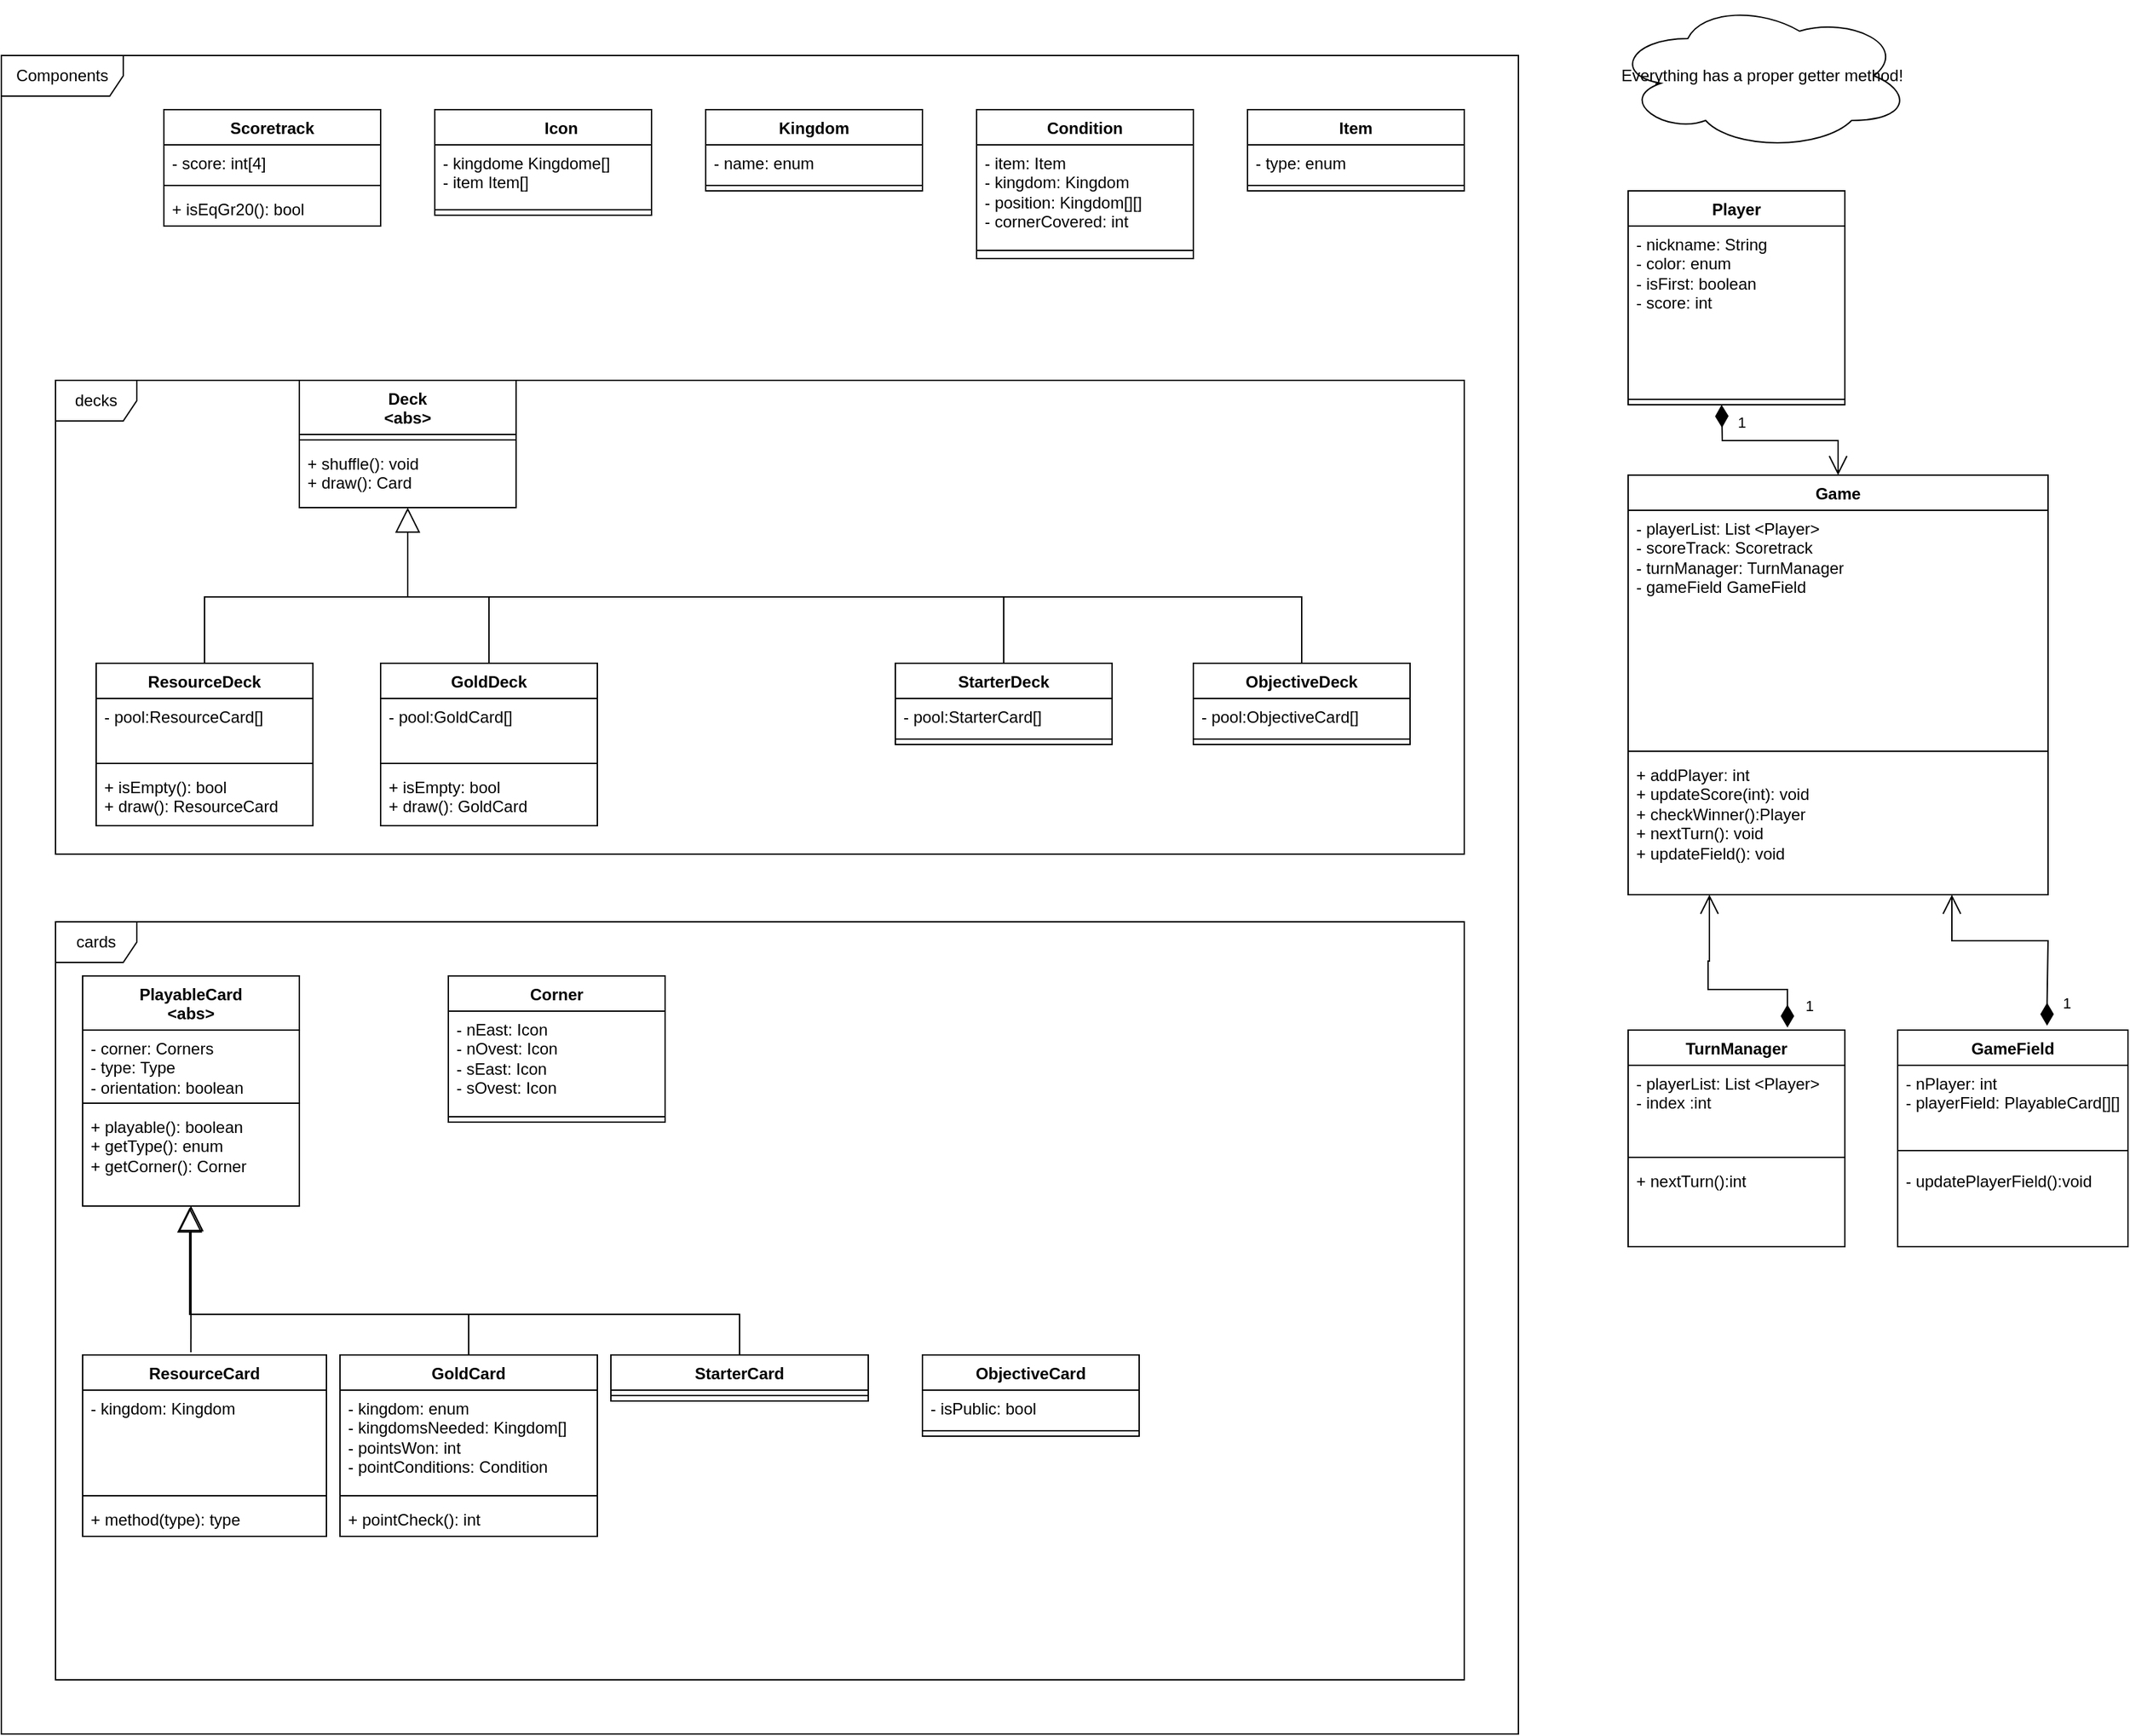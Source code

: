 <mxfile version="24.0.2" type="device">
  <diagram id="C5RBs43oDa-KdzZeNtuy" name="Page-1">
    <mxGraphModel dx="1928" dy="915" grid="1" gridSize="10" guides="1" tooltips="1" connect="1" arrows="1" fold="1" page="1" pageScale="1" pageWidth="827" pageHeight="1169" math="0" shadow="0">
      <root>
        <mxCell id="WIyWlLk6GJQsqaUBKTNV-0" />
        <mxCell id="WIyWlLk6GJQsqaUBKTNV-1" parent="WIyWlLk6GJQsqaUBKTNV-0" />
        <mxCell id="cyexqi5KJZJQGFpCqObf-0" value="Components" style="shape=umlFrame;whiteSpace=wrap;html=1;pointerEvents=0;width=90;height=30;" parent="WIyWlLk6GJQsqaUBKTNV-1" vertex="1">
          <mxGeometry x="40" y="40" width="1120" height="1240" as="geometry" />
        </mxCell>
        <mxCell id="cyexqi5KJZJQGFpCqObf-1" value="cards" style="shape=umlFrame;whiteSpace=wrap;html=1;pointerEvents=0;" parent="WIyWlLk6GJQsqaUBKTNV-1" vertex="1">
          <mxGeometry x="80" y="680" width="1040" height="560" as="geometry" />
        </mxCell>
        <mxCell id="cyexqi5KJZJQGFpCqObf-4" value="&lt;div&gt;PlayableCard&lt;/div&gt;&lt;div&gt;&amp;lt;abs&amp;gt;&lt;/div&gt;" style="swimlane;fontStyle=1;align=center;verticalAlign=top;childLayout=stackLayout;horizontal=1;startSize=40;horizontalStack=0;resizeParent=1;resizeParentMax=0;resizeLast=0;collapsible=1;marginBottom=0;whiteSpace=wrap;html=1;" parent="WIyWlLk6GJQsqaUBKTNV-1" vertex="1">
          <mxGeometry x="100" y="720" width="160" height="170" as="geometry" />
        </mxCell>
        <mxCell id="cyexqi5KJZJQGFpCqObf-5" value="&lt;div&gt;- corner: Corners&lt;/div&gt;&lt;div&gt;- type: Type&lt;/div&gt;&lt;div&gt;- orientation: boolean&lt;br&gt;&lt;/div&gt;" style="text;strokeColor=none;fillColor=none;align=left;verticalAlign=top;spacingLeft=4;spacingRight=4;overflow=hidden;rotatable=0;points=[[0,0.5],[1,0.5]];portConstraint=eastwest;whiteSpace=wrap;html=1;" parent="cyexqi5KJZJQGFpCqObf-4" vertex="1">
          <mxGeometry y="40" width="160" height="50" as="geometry" />
        </mxCell>
        <mxCell id="cyexqi5KJZJQGFpCqObf-6" value="" style="line;strokeWidth=1;fillColor=none;align=left;verticalAlign=middle;spacingTop=-1;spacingLeft=3;spacingRight=3;rotatable=0;labelPosition=right;points=[];portConstraint=eastwest;strokeColor=inherit;" parent="cyexqi5KJZJQGFpCqObf-4" vertex="1">
          <mxGeometry y="90" width="160" height="8" as="geometry" />
        </mxCell>
        <mxCell id="cyexqi5KJZJQGFpCqObf-7" value="&lt;div&gt;+ playable(): boolean&lt;/div&gt;&lt;div&gt;+ getType(): enum&lt;br&gt;&lt;/div&gt;+ getCorner(): Corner" style="text;strokeColor=none;fillColor=none;align=left;verticalAlign=top;spacingLeft=4;spacingRight=4;overflow=hidden;rotatable=0;points=[[0,0.5],[1,0.5]];portConstraint=eastwest;whiteSpace=wrap;html=1;" parent="cyexqi5KJZJQGFpCqObf-4" vertex="1">
          <mxGeometry y="98" width="160" height="72" as="geometry" />
        </mxCell>
        <mxCell id="cyexqi5KJZJQGFpCqObf-8" value="" style="endArrow=block;endSize=16;endFill=0;html=1;rounded=0;entryX=0.5;entryY=1;entryDx=0;entryDy=0;exitX=0.444;exitY=-0.015;exitDx=0;exitDy=0;exitPerimeter=0;" parent="WIyWlLk6GJQsqaUBKTNV-1" source="cyexqi5KJZJQGFpCqObf-10" target="cyexqi5KJZJQGFpCqObf-4" edge="1">
          <mxGeometry width="160" relative="1" as="geometry">
            <mxPoint x="210" y="1000" as="sourcePoint" />
            <mxPoint x="390" y="1050" as="targetPoint" />
          </mxGeometry>
        </mxCell>
        <mxCell id="cyexqi5KJZJQGFpCqObf-10" value="ResourceCard" style="swimlane;fontStyle=1;align=center;verticalAlign=top;childLayout=stackLayout;horizontal=1;startSize=26;horizontalStack=0;resizeParent=1;resizeParentMax=0;resizeLast=0;collapsible=1;marginBottom=0;whiteSpace=wrap;html=1;" parent="WIyWlLk6GJQsqaUBKTNV-1" vertex="1">
          <mxGeometry x="100" y="1000" width="180" height="134" as="geometry" />
        </mxCell>
        <mxCell id="cyexqi5KJZJQGFpCqObf-11" value="- kingdom: Kingdom" style="text;strokeColor=none;fillColor=none;align=left;verticalAlign=top;spacingLeft=4;spacingRight=4;overflow=hidden;rotatable=0;points=[[0,0.5],[1,0.5]];portConstraint=eastwest;whiteSpace=wrap;html=1;" parent="cyexqi5KJZJQGFpCqObf-10" vertex="1">
          <mxGeometry y="26" width="180" height="74" as="geometry" />
        </mxCell>
        <mxCell id="cyexqi5KJZJQGFpCqObf-12" value="" style="line;strokeWidth=1;fillColor=none;align=left;verticalAlign=middle;spacingTop=-1;spacingLeft=3;spacingRight=3;rotatable=0;labelPosition=right;points=[];portConstraint=eastwest;strokeColor=inherit;" parent="cyexqi5KJZJQGFpCqObf-10" vertex="1">
          <mxGeometry y="100" width="180" height="8" as="geometry" />
        </mxCell>
        <mxCell id="cyexqi5KJZJQGFpCqObf-13" value="+ method(type): type" style="text;strokeColor=none;fillColor=none;align=left;verticalAlign=top;spacingLeft=4;spacingRight=4;overflow=hidden;rotatable=0;points=[[0,0.5],[1,0.5]];portConstraint=eastwest;whiteSpace=wrap;html=1;" parent="cyexqi5KJZJQGFpCqObf-10" vertex="1">
          <mxGeometry y="108" width="180" height="26" as="geometry" />
        </mxCell>
        <mxCell id="cyexqi5KJZJQGFpCqObf-14" value="GoldCard" style="swimlane;fontStyle=1;align=center;verticalAlign=top;childLayout=stackLayout;horizontal=1;startSize=26;horizontalStack=0;resizeParent=1;resizeParentMax=0;resizeLast=0;collapsible=1;marginBottom=0;whiteSpace=wrap;html=1;" parent="WIyWlLk6GJQsqaUBKTNV-1" vertex="1">
          <mxGeometry x="290" y="1000" width="190" height="134" as="geometry" />
        </mxCell>
        <mxCell id="cyexqi5KJZJQGFpCqObf-15" value="&lt;div&gt;- kingdom: enum&lt;/div&gt;&lt;div&gt;- kingdomsNeeded: Kingdom[]&lt;br&gt;&lt;/div&gt;&lt;div&gt;- pointsWon: int&lt;/div&gt;&lt;div&gt;- pointConditions: Condition&lt;br&gt; &lt;/div&gt;" style="text;strokeColor=none;fillColor=none;align=left;verticalAlign=top;spacingLeft=4;spacingRight=4;overflow=hidden;rotatable=0;points=[[0,0.5],[1,0.5]];portConstraint=eastwest;whiteSpace=wrap;html=1;" parent="cyexqi5KJZJQGFpCqObf-14" vertex="1">
          <mxGeometry y="26" width="190" height="74" as="geometry" />
        </mxCell>
        <mxCell id="cyexqi5KJZJQGFpCqObf-16" value="" style="line;strokeWidth=1;fillColor=none;align=left;verticalAlign=middle;spacingTop=-1;spacingLeft=3;spacingRight=3;rotatable=0;labelPosition=right;points=[];portConstraint=eastwest;strokeColor=inherit;" parent="cyexqi5KJZJQGFpCqObf-14" vertex="1">
          <mxGeometry y="100" width="190" height="8" as="geometry" />
        </mxCell>
        <mxCell id="cyexqi5KJZJQGFpCqObf-17" value="+ pointCheck(): int" style="text;strokeColor=none;fillColor=none;align=left;verticalAlign=top;spacingLeft=4;spacingRight=4;overflow=hidden;rotatable=0;points=[[0,0.5],[1,0.5]];portConstraint=eastwest;whiteSpace=wrap;html=1;" parent="cyexqi5KJZJQGFpCqObf-14" vertex="1">
          <mxGeometry y="108" width="190" height="26" as="geometry" />
        </mxCell>
        <mxCell id="cyexqi5KJZJQGFpCqObf-18" value="" style="endArrow=block;endSize=16;endFill=0;html=1;rounded=0;exitX=0.5;exitY=0;exitDx=0;exitDy=0;" parent="WIyWlLk6GJQsqaUBKTNV-1" source="cyexqi5KJZJQGFpCqObf-14" edge="1">
          <mxGeometry width="160" relative="1" as="geometry">
            <mxPoint x="290" y="930" as="sourcePoint" />
            <mxPoint x="180" y="890" as="targetPoint" />
            <Array as="points">
              <mxPoint x="385" y="970" />
              <mxPoint x="180" y="970" />
            </Array>
          </mxGeometry>
        </mxCell>
        <mxCell id="cyexqi5KJZJQGFpCqObf-19" value="StarterCard" style="swimlane;fontStyle=1;align=center;verticalAlign=top;childLayout=stackLayout;horizontal=1;startSize=26;horizontalStack=0;resizeParent=1;resizeParentMax=0;resizeLast=0;collapsible=1;marginBottom=0;whiteSpace=wrap;html=1;" parent="WIyWlLk6GJQsqaUBKTNV-1" vertex="1">
          <mxGeometry x="490" y="1000" width="190" height="34" as="geometry" />
        </mxCell>
        <mxCell id="cyexqi5KJZJQGFpCqObf-21" value="" style="line;strokeWidth=1;fillColor=none;align=left;verticalAlign=middle;spacingTop=-1;spacingLeft=3;spacingRight=3;rotatable=0;labelPosition=right;points=[];portConstraint=eastwest;strokeColor=inherit;" parent="cyexqi5KJZJQGFpCqObf-19" vertex="1">
          <mxGeometry y="26" width="190" height="8" as="geometry" />
        </mxCell>
        <mxCell id="cyexqi5KJZJQGFpCqObf-23" value="" style="endArrow=block;endSize=16;endFill=0;html=1;rounded=0;entryX=0.494;entryY=1.014;entryDx=0;entryDy=0;entryPerimeter=0;exitX=0.5;exitY=0;exitDx=0;exitDy=0;" parent="WIyWlLk6GJQsqaUBKTNV-1" source="cyexqi5KJZJQGFpCqObf-19" target="cyexqi5KJZJQGFpCqObf-7" edge="1">
          <mxGeometry width="160" relative="1" as="geometry">
            <mxPoint x="490" y="950" as="sourcePoint" />
            <mxPoint x="180" y="920" as="targetPoint" />
            <Array as="points">
              <mxPoint x="585" y="970" />
              <mxPoint x="179" y="970" />
            </Array>
          </mxGeometry>
        </mxCell>
        <mxCell id="cyexqi5KJZJQGFpCqObf-32" value="Condition" style="swimlane;fontStyle=1;align=center;verticalAlign=top;childLayout=stackLayout;horizontal=1;startSize=26;horizontalStack=0;resizeParent=1;resizeParentMax=0;resizeLast=0;collapsible=1;marginBottom=0;whiteSpace=wrap;html=1;" parent="WIyWlLk6GJQsqaUBKTNV-1" vertex="1">
          <mxGeometry x="760" y="80" width="160" height="110" as="geometry" />
        </mxCell>
        <mxCell id="cyexqi5KJZJQGFpCqObf-33" value="&lt;div&gt;- item: Item&lt;br&gt;&lt;/div&gt;&lt;div&gt;- kingdom: Kingdom&lt;br&gt;&lt;/div&gt;&lt;div&gt;- position: Kingdom[][]&lt;br&gt;&lt;/div&gt;&lt;div&gt;- cornerCovered: int&lt;br&gt;&lt;/div&gt;" style="text;strokeColor=none;fillColor=none;align=left;verticalAlign=top;spacingLeft=4;spacingRight=4;overflow=hidden;rotatable=0;points=[[0,0.5],[1,0.5]];portConstraint=eastwest;whiteSpace=wrap;html=1;" parent="cyexqi5KJZJQGFpCqObf-32" vertex="1">
          <mxGeometry y="26" width="160" height="74" as="geometry" />
        </mxCell>
        <mxCell id="cyexqi5KJZJQGFpCqObf-34" value="" style="line;strokeWidth=1;fillColor=none;align=left;verticalAlign=middle;spacingTop=-1;spacingLeft=3;spacingRight=3;rotatable=0;labelPosition=right;points=[];portConstraint=eastwest;strokeColor=inherit;" parent="cyexqi5KJZJQGFpCqObf-32" vertex="1">
          <mxGeometry y="100" width="160" height="8" as="geometry" />
        </mxCell>
        <mxCell id="cyexqi5KJZJQGFpCqObf-35" value="&lt;div&gt;&lt;br&gt;&lt;/div&gt;" style="text;strokeColor=none;fillColor=none;align=left;verticalAlign=top;spacingLeft=4;spacingRight=4;overflow=hidden;rotatable=0;points=[[0,0.5],[1,0.5]];portConstraint=eastwest;whiteSpace=wrap;html=1;" parent="cyexqi5KJZJQGFpCqObf-32" vertex="1">
          <mxGeometry y="108" width="160" height="2" as="geometry" />
        </mxCell>
        <mxCell id="cyexqi5KJZJQGFpCqObf-36" value="Corner" style="swimlane;fontStyle=1;align=center;verticalAlign=top;childLayout=stackLayout;horizontal=1;startSize=26;horizontalStack=0;resizeParent=1;resizeParentMax=0;resizeLast=0;collapsible=1;marginBottom=0;whiteSpace=wrap;html=1;" parent="WIyWlLk6GJQsqaUBKTNV-1" vertex="1">
          <mxGeometry x="370" y="720" width="160" height="108" as="geometry" />
        </mxCell>
        <mxCell id="cyexqi5KJZJQGFpCqObf-37" value="&lt;div&gt;- nEast: Icon&lt;/div&gt;&lt;div&gt;- nOvest: Icon&lt;/div&gt;&lt;div&gt;- sEast: Icon&lt;br&gt;&lt;/div&gt;&lt;div&gt;- sOvest: Icon&lt;br&gt;&lt;/div&gt;" style="text;strokeColor=none;fillColor=none;align=left;verticalAlign=top;spacingLeft=4;spacingRight=4;overflow=hidden;rotatable=0;points=[[0,0.5],[1,0.5]];portConstraint=eastwest;whiteSpace=wrap;html=1;" parent="cyexqi5KJZJQGFpCqObf-36" vertex="1">
          <mxGeometry y="26" width="160" height="74" as="geometry" />
        </mxCell>
        <mxCell id="cyexqi5KJZJQGFpCqObf-38" value="" style="line;strokeWidth=1;fillColor=none;align=left;verticalAlign=middle;spacingTop=-1;spacingLeft=3;spacingRight=3;rotatable=0;labelPosition=right;points=[];portConstraint=eastwest;strokeColor=inherit;" parent="cyexqi5KJZJQGFpCqObf-36" vertex="1">
          <mxGeometry y="100" width="160" height="8" as="geometry" />
        </mxCell>
        <mxCell id="cyexqi5KJZJQGFpCqObf-41" value="Kingdom" style="swimlane;fontStyle=1;align=center;verticalAlign=top;childLayout=stackLayout;horizontal=1;startSize=26;horizontalStack=0;resizeParent=1;resizeParentMax=0;resizeLast=0;collapsible=1;marginBottom=0;whiteSpace=wrap;html=1;" parent="WIyWlLk6GJQsqaUBKTNV-1" vertex="1">
          <mxGeometry x="560" y="80" width="160" height="60" as="geometry" />
        </mxCell>
        <mxCell id="cyexqi5KJZJQGFpCqObf-42" value="- name: enum" style="text;strokeColor=none;fillColor=none;align=left;verticalAlign=top;spacingLeft=4;spacingRight=4;overflow=hidden;rotatable=0;points=[[0,0.5],[1,0.5]];portConstraint=eastwest;whiteSpace=wrap;html=1;" parent="cyexqi5KJZJQGFpCqObf-41" vertex="1">
          <mxGeometry y="26" width="160" height="26" as="geometry" />
        </mxCell>
        <mxCell id="cyexqi5KJZJQGFpCqObf-43" value="" style="line;strokeWidth=1;fillColor=none;align=left;verticalAlign=middle;spacingTop=-1;spacingLeft=3;spacingRight=3;rotatable=0;labelPosition=right;points=[];portConstraint=eastwest;strokeColor=inherit;" parent="cyexqi5KJZJQGFpCqObf-41" vertex="1">
          <mxGeometry y="52" width="160" height="8" as="geometry" />
        </mxCell>
        <mxCell id="cyexqi5KJZJQGFpCqObf-45" value="Item" style="swimlane;fontStyle=1;align=center;verticalAlign=top;childLayout=stackLayout;horizontal=1;startSize=26;horizontalStack=0;resizeParent=1;resizeParentMax=0;resizeLast=0;collapsible=1;marginBottom=0;whiteSpace=wrap;html=1;" parent="WIyWlLk6GJQsqaUBKTNV-1" vertex="1">
          <mxGeometry x="960" y="80" width="160" height="60" as="geometry" />
        </mxCell>
        <mxCell id="cyexqi5KJZJQGFpCqObf-46" value="- type: enum" style="text;strokeColor=none;fillColor=none;align=left;verticalAlign=top;spacingLeft=4;spacingRight=4;overflow=hidden;rotatable=0;points=[[0,0.5],[1,0.5]];portConstraint=eastwest;whiteSpace=wrap;html=1;" parent="cyexqi5KJZJQGFpCqObf-45" vertex="1">
          <mxGeometry y="26" width="160" height="26" as="geometry" />
        </mxCell>
        <mxCell id="cyexqi5KJZJQGFpCqObf-47" value="" style="line;strokeWidth=1;fillColor=none;align=left;verticalAlign=middle;spacingTop=-1;spacingLeft=3;spacingRight=3;rotatable=0;labelPosition=right;points=[];portConstraint=eastwest;strokeColor=inherit;" parent="cyexqi5KJZJQGFpCqObf-45" vertex="1">
          <mxGeometry y="52" width="160" height="8" as="geometry" />
        </mxCell>
        <mxCell id="cyexqi5KJZJQGFpCqObf-49" value="Scoretrack" style="swimlane;fontStyle=1;align=center;verticalAlign=top;childLayout=stackLayout;horizontal=1;startSize=26;horizontalStack=0;resizeParent=1;resizeParentMax=0;resizeLast=0;collapsible=1;marginBottom=0;whiteSpace=wrap;html=1;" parent="WIyWlLk6GJQsqaUBKTNV-1" vertex="1">
          <mxGeometry x="160" y="80" width="160" height="86" as="geometry" />
        </mxCell>
        <mxCell id="cyexqi5KJZJQGFpCqObf-50" value="- score: int[4]" style="text;strokeColor=none;fillColor=none;align=left;verticalAlign=top;spacingLeft=4;spacingRight=4;overflow=hidden;rotatable=0;points=[[0,0.5],[1,0.5]];portConstraint=eastwest;whiteSpace=wrap;html=1;" parent="cyexqi5KJZJQGFpCqObf-49" vertex="1">
          <mxGeometry y="26" width="160" height="26" as="geometry" />
        </mxCell>
        <mxCell id="cyexqi5KJZJQGFpCqObf-51" value="" style="line;strokeWidth=1;fillColor=none;align=left;verticalAlign=middle;spacingTop=-1;spacingLeft=3;spacingRight=3;rotatable=0;labelPosition=right;points=[];portConstraint=eastwest;strokeColor=inherit;" parent="cyexqi5KJZJQGFpCqObf-49" vertex="1">
          <mxGeometry y="52" width="160" height="8" as="geometry" />
        </mxCell>
        <mxCell id="cyexqi5KJZJQGFpCqObf-52" value="+ isEqGr20(): bool" style="text;strokeColor=none;fillColor=none;align=left;verticalAlign=top;spacingLeft=4;spacingRight=4;overflow=hidden;rotatable=0;points=[[0,0.5],[1,0.5]];portConstraint=eastwest;whiteSpace=wrap;html=1;" parent="cyexqi5KJZJQGFpCqObf-49" vertex="1">
          <mxGeometry y="60" width="160" height="26" as="geometry" />
        </mxCell>
        <mxCell id="cyexqi5KJZJQGFpCqObf-54" value="Player" style="swimlane;fontStyle=1;align=center;verticalAlign=top;childLayout=stackLayout;horizontal=1;startSize=26;horizontalStack=0;resizeParent=1;resizeParentMax=0;resizeLast=0;collapsible=1;marginBottom=0;whiteSpace=wrap;html=1;" parent="WIyWlLk6GJQsqaUBKTNV-1" vertex="1">
          <mxGeometry x="1241" y="140" width="160" height="158" as="geometry" />
        </mxCell>
        <mxCell id="cyexqi5KJZJQGFpCqObf-55" value="&lt;div&gt;- nickname: String&lt;/div&gt;&lt;div&gt;- color: enum&lt;/div&gt;&lt;div&gt;- isFirst: boolean&lt;/div&gt;&lt;div&gt;- score: int&lt;br&gt;&lt;/div&gt;" style="text;strokeColor=none;fillColor=none;align=left;verticalAlign=top;spacingLeft=4;spacingRight=4;overflow=hidden;rotatable=0;points=[[0,0.5],[1,0.5]];portConstraint=eastwest;whiteSpace=wrap;html=1;" parent="cyexqi5KJZJQGFpCqObf-54" vertex="1">
          <mxGeometry y="26" width="160" height="124" as="geometry" />
        </mxCell>
        <mxCell id="cyexqi5KJZJQGFpCqObf-56" value="" style="line;strokeWidth=1;fillColor=none;align=left;verticalAlign=middle;spacingTop=-1;spacingLeft=3;spacingRight=3;rotatable=0;labelPosition=right;points=[];portConstraint=eastwest;strokeColor=inherit;" parent="cyexqi5KJZJQGFpCqObf-54" vertex="1">
          <mxGeometry y="150" width="160" height="8" as="geometry" />
        </mxCell>
        <mxCell id="cyexqi5KJZJQGFpCqObf-58" value="&lt;div&gt;Deck&lt;/div&gt;&lt;div&gt;&amp;lt;abs&amp;gt;&lt;br&gt;&lt;/div&gt;" style="swimlane;fontStyle=1;align=center;verticalAlign=top;childLayout=stackLayout;horizontal=1;startSize=40;horizontalStack=0;resizeParent=1;resizeParentMax=0;resizeLast=0;collapsible=1;marginBottom=0;whiteSpace=wrap;html=1;" parent="WIyWlLk6GJQsqaUBKTNV-1" vertex="1">
          <mxGeometry x="260" y="280" width="160" height="94" as="geometry" />
        </mxCell>
        <mxCell id="cyexqi5KJZJQGFpCqObf-60" value="" style="line;strokeWidth=1;fillColor=none;align=left;verticalAlign=middle;spacingTop=-1;spacingLeft=3;spacingRight=3;rotatable=0;labelPosition=right;points=[];portConstraint=eastwest;strokeColor=inherit;" parent="cyexqi5KJZJQGFpCqObf-58" vertex="1">
          <mxGeometry y="40" width="160" height="8" as="geometry" />
        </mxCell>
        <mxCell id="cyexqi5KJZJQGFpCqObf-61" value="&lt;div&gt;+ shuffle(): void&lt;/div&gt;&lt;div&gt;+ draw(): Card&lt;br&gt;&lt;/div&gt;" style="text;strokeColor=none;fillColor=none;align=left;verticalAlign=top;spacingLeft=4;spacingRight=4;overflow=hidden;rotatable=0;points=[[0,0.5],[1,0.5]];portConstraint=eastwest;whiteSpace=wrap;html=1;" parent="cyexqi5KJZJQGFpCqObf-58" vertex="1">
          <mxGeometry y="48" width="160" height="46" as="geometry" />
        </mxCell>
        <mxCell id="cyexqi5KJZJQGFpCqObf-62" value="ResourceDeck" style="swimlane;fontStyle=1;align=center;verticalAlign=top;childLayout=stackLayout;horizontal=1;startSize=26;horizontalStack=0;resizeParent=1;resizeParentMax=0;resizeLast=0;collapsible=1;marginBottom=0;whiteSpace=wrap;html=1;" parent="WIyWlLk6GJQsqaUBKTNV-1" vertex="1">
          <mxGeometry x="110" y="489" width="160" height="120" as="geometry" />
        </mxCell>
        <mxCell id="cyexqi5KJZJQGFpCqObf-63" value="&lt;div&gt;- pool:ResourceCard[]&lt;/div&gt;" style="text;strokeColor=none;fillColor=none;align=left;verticalAlign=top;spacingLeft=4;spacingRight=4;overflow=hidden;rotatable=0;points=[[0,0.5],[1,0.5]];portConstraint=eastwest;whiteSpace=wrap;html=1;" parent="cyexqi5KJZJQGFpCqObf-62" vertex="1">
          <mxGeometry y="26" width="160" height="44" as="geometry" />
        </mxCell>
        <mxCell id="cyexqi5KJZJQGFpCqObf-64" value="" style="line;strokeWidth=1;fillColor=none;align=left;verticalAlign=middle;spacingTop=-1;spacingLeft=3;spacingRight=3;rotatable=0;labelPosition=right;points=[];portConstraint=eastwest;strokeColor=inherit;" parent="cyexqi5KJZJQGFpCqObf-62" vertex="1">
          <mxGeometry y="70" width="160" height="8" as="geometry" />
        </mxCell>
        <mxCell id="cyexqi5KJZJQGFpCqObf-65" value="&lt;div&gt;+ isEmpty(): bool&lt;/div&gt;&lt;div&gt;+ draw(): ResourceCard&lt;br&gt;&lt;/div&gt;" style="text;strokeColor=none;fillColor=none;align=left;verticalAlign=top;spacingLeft=4;spacingRight=4;overflow=hidden;rotatable=0;points=[[0,0.5],[1,0.5]];portConstraint=eastwest;whiteSpace=wrap;html=1;" parent="cyexqi5KJZJQGFpCqObf-62" vertex="1">
          <mxGeometry y="78" width="160" height="42" as="geometry" />
        </mxCell>
        <mxCell id="cyexqi5KJZJQGFpCqObf-66" value="GoldDeck" style="swimlane;fontStyle=1;align=center;verticalAlign=top;childLayout=stackLayout;horizontal=1;startSize=26;horizontalStack=0;resizeParent=1;resizeParentMax=0;resizeLast=0;collapsible=1;marginBottom=0;whiteSpace=wrap;html=1;" parent="WIyWlLk6GJQsqaUBKTNV-1" vertex="1">
          <mxGeometry x="320" y="489" width="160" height="120" as="geometry" />
        </mxCell>
        <mxCell id="cyexqi5KJZJQGFpCqObf-67" value="&lt;div&gt;- pool:Gold&lt;span style=&quot;background-color: initial;&quot;&gt;Card[]&lt;/span&gt;&lt;/div&gt;" style="text;strokeColor=none;fillColor=none;align=left;verticalAlign=top;spacingLeft=4;spacingRight=4;overflow=hidden;rotatable=0;points=[[0,0.5],[1,0.5]];portConstraint=eastwest;whiteSpace=wrap;html=1;" parent="cyexqi5KJZJQGFpCqObf-66" vertex="1">
          <mxGeometry y="26" width="160" height="44" as="geometry" />
        </mxCell>
        <mxCell id="cyexqi5KJZJQGFpCqObf-68" value="" style="line;strokeWidth=1;fillColor=none;align=left;verticalAlign=middle;spacingTop=-1;spacingLeft=3;spacingRight=3;rotatable=0;labelPosition=right;points=[];portConstraint=eastwest;strokeColor=inherit;" parent="cyexqi5KJZJQGFpCqObf-66" vertex="1">
          <mxGeometry y="70" width="160" height="8" as="geometry" />
        </mxCell>
        <mxCell id="cyexqi5KJZJQGFpCqObf-69" value="&lt;div&gt;+ isEmpty: bool&lt;/div&gt;&lt;div&gt;+ draw(): GoldCard&lt;br&gt;&lt;/div&gt;" style="text;strokeColor=none;fillColor=none;align=left;verticalAlign=top;spacingLeft=4;spacingRight=4;overflow=hidden;rotatable=0;points=[[0,0.5],[1,0.5]];portConstraint=eastwest;whiteSpace=wrap;html=1;" parent="cyexqi5KJZJQGFpCqObf-66" vertex="1">
          <mxGeometry y="78" width="160" height="42" as="geometry" />
        </mxCell>
        <mxCell id="cyexqi5KJZJQGFpCqObf-70" value="StarterDeck" style="swimlane;fontStyle=1;align=center;verticalAlign=top;childLayout=stackLayout;horizontal=1;startSize=26;horizontalStack=0;resizeParent=1;resizeParentMax=0;resizeLast=0;collapsible=1;marginBottom=0;whiteSpace=wrap;html=1;" parent="WIyWlLk6GJQsqaUBKTNV-1" vertex="1">
          <mxGeometry x="700" y="489" width="160" height="60" as="geometry" />
        </mxCell>
        <mxCell id="cyexqi5KJZJQGFpCqObf-71" value="&lt;div&gt;- pool:StarterCard[]&lt;/div&gt;" style="text;strokeColor=none;fillColor=none;align=left;verticalAlign=top;spacingLeft=4;spacingRight=4;overflow=hidden;rotatable=0;points=[[0,0.5],[1,0.5]];portConstraint=eastwest;whiteSpace=wrap;html=1;" parent="cyexqi5KJZJQGFpCqObf-70" vertex="1">
          <mxGeometry y="26" width="160" height="26" as="geometry" />
        </mxCell>
        <mxCell id="cyexqi5KJZJQGFpCqObf-72" value="" style="line;strokeWidth=1;fillColor=none;align=left;verticalAlign=middle;spacingTop=-1;spacingLeft=3;spacingRight=3;rotatable=0;labelPosition=right;points=[];portConstraint=eastwest;strokeColor=inherit;" parent="cyexqi5KJZJQGFpCqObf-70" vertex="1">
          <mxGeometry y="52" width="160" height="8" as="geometry" />
        </mxCell>
        <mxCell id="cyexqi5KJZJQGFpCqObf-74" value="ObjectiveDeck" style="swimlane;fontStyle=1;align=center;verticalAlign=top;childLayout=stackLayout;horizontal=1;startSize=26;horizontalStack=0;resizeParent=1;resizeParentMax=0;resizeLast=0;collapsible=1;marginBottom=0;whiteSpace=wrap;html=1;" parent="WIyWlLk6GJQsqaUBKTNV-1" vertex="1">
          <mxGeometry x="920" y="489" width="160" height="60" as="geometry" />
        </mxCell>
        <mxCell id="cyexqi5KJZJQGFpCqObf-75" value="&lt;div&gt;- pool:ObjectiveCard[]&lt;/div&gt;" style="text;strokeColor=none;fillColor=none;align=left;verticalAlign=top;spacingLeft=4;spacingRight=4;overflow=hidden;rotatable=0;points=[[0,0.5],[1,0.5]];portConstraint=eastwest;whiteSpace=wrap;html=1;" parent="cyexqi5KJZJQGFpCqObf-74" vertex="1">
          <mxGeometry y="26" width="160" height="26" as="geometry" />
        </mxCell>
        <mxCell id="cyexqi5KJZJQGFpCqObf-76" value="" style="line;strokeWidth=1;fillColor=none;align=left;verticalAlign=middle;spacingTop=-1;spacingLeft=3;spacingRight=3;rotatable=0;labelPosition=right;points=[];portConstraint=eastwest;strokeColor=inherit;" parent="cyexqi5KJZJQGFpCqObf-74" vertex="1">
          <mxGeometry y="52" width="160" height="8" as="geometry" />
        </mxCell>
        <mxCell id="cyexqi5KJZJQGFpCqObf-86" value="decks" style="shape=umlFrame;whiteSpace=wrap;html=1;pointerEvents=0;" parent="WIyWlLk6GJQsqaUBKTNV-1" vertex="1">
          <mxGeometry x="80" y="280" width="1040" height="350" as="geometry" />
        </mxCell>
        <mxCell id="cyexqi5KJZJQGFpCqObf-89" value="ObjectiveCard" style="swimlane;fontStyle=1;align=center;verticalAlign=top;childLayout=stackLayout;horizontal=1;startSize=26;horizontalStack=0;resizeParent=1;resizeParentMax=0;resizeLast=0;collapsible=1;marginBottom=0;whiteSpace=wrap;html=1;" parent="WIyWlLk6GJQsqaUBKTNV-1" vertex="1">
          <mxGeometry x="720" y="1000" width="160" height="60" as="geometry" />
        </mxCell>
        <mxCell id="cyexqi5KJZJQGFpCqObf-90" value="- isPublic: bool" style="text;strokeColor=none;fillColor=none;align=left;verticalAlign=top;spacingLeft=4;spacingRight=4;overflow=hidden;rotatable=0;points=[[0,0.5],[1,0.5]];portConstraint=eastwest;whiteSpace=wrap;html=1;" parent="cyexqi5KJZJQGFpCqObf-89" vertex="1">
          <mxGeometry y="26" width="160" height="26" as="geometry" />
        </mxCell>
        <mxCell id="cyexqi5KJZJQGFpCqObf-91" value="" style="line;strokeWidth=1;fillColor=none;align=left;verticalAlign=middle;spacingTop=-1;spacingLeft=3;spacingRight=3;rotatable=0;labelPosition=right;points=[];portConstraint=eastwest;strokeColor=inherit;" parent="cyexqi5KJZJQGFpCqObf-89" vertex="1">
          <mxGeometry y="52" width="160" height="8" as="geometry" />
        </mxCell>
        <mxCell id="cyexqi5KJZJQGFpCqObf-94" value="" style="endArrow=block;endSize=16;endFill=0;html=1;rounded=0;exitX=0.5;exitY=0;exitDx=0;exitDy=0;" parent="WIyWlLk6GJQsqaUBKTNV-1" source="cyexqi5KJZJQGFpCqObf-66" target="cyexqi5KJZJQGFpCqObf-61" edge="1">
          <mxGeometry width="160" relative="1" as="geometry">
            <mxPoint x="470" y="410" as="sourcePoint" />
            <mxPoint x="630" y="410" as="targetPoint" />
            <Array as="points">
              <mxPoint x="400" y="440" />
              <mxPoint x="340" y="440" />
            </Array>
          </mxGeometry>
        </mxCell>
        <mxCell id="cyexqi5KJZJQGFpCqObf-98" value="Everything has a proper getter method!" style="ellipse;shape=cloud;whiteSpace=wrap;html=1;" parent="WIyWlLk6GJQsqaUBKTNV-1" vertex="1">
          <mxGeometry x="1230" width="220" height="110" as="geometry" />
        </mxCell>
        <mxCell id="cyexqi5KJZJQGFpCqObf-99" value="&lt;div&gt;&lt;span style=&quot;white-space: pre;&quot;&gt;&#x9;Icon&lt;/span&gt;&lt;/div&gt;&lt;div&gt;&lt;span style=&quot;white-space: pre;&quot;&gt;&lt;br&gt;&lt;/span&gt;&lt;/div&gt;" style="swimlane;fontStyle=1;align=center;verticalAlign=top;childLayout=stackLayout;horizontal=1;startSize=26;horizontalStack=0;resizeParent=1;resizeParentMax=0;resizeLast=0;collapsible=1;marginBottom=0;whiteSpace=wrap;html=1;" parent="WIyWlLk6GJQsqaUBKTNV-1" vertex="1">
          <mxGeometry x="360" y="80" width="160" height="78" as="geometry">
            <mxRectangle x="280" y="106" width="90" height="40" as="alternateBounds" />
          </mxGeometry>
        </mxCell>
        <mxCell id="cyexqi5KJZJQGFpCqObf-100" value="- kingdome Kingdome[]&lt;div&gt;- item Item[]&lt;/div&gt;" style="text;strokeColor=none;fillColor=none;align=left;verticalAlign=top;spacingLeft=4;spacingRight=4;overflow=hidden;rotatable=0;points=[[0,0.5],[1,0.5]];portConstraint=eastwest;whiteSpace=wrap;html=1;" parent="cyexqi5KJZJQGFpCqObf-99" vertex="1">
          <mxGeometry y="26" width="160" height="44" as="geometry" />
        </mxCell>
        <mxCell id="cyexqi5KJZJQGFpCqObf-101" value="" style="line;strokeWidth=1;fillColor=none;align=left;verticalAlign=middle;spacingTop=-1;spacingLeft=3;spacingRight=3;rotatable=0;labelPosition=right;points=[];portConstraint=eastwest;strokeColor=inherit;" parent="cyexqi5KJZJQGFpCqObf-99" vertex="1">
          <mxGeometry y="70" width="160" height="8" as="geometry" />
        </mxCell>
        <mxCell id="w6ULAI7X55Qdr07IySUN-3" value="" style="endArrow=none;html=1;rounded=0;exitX=0.5;exitY=0;exitDx=0;exitDy=0;" parent="WIyWlLk6GJQsqaUBKTNV-1" source="cyexqi5KJZJQGFpCqObf-70" edge="1">
          <mxGeometry width="50" height="50" relative="1" as="geometry">
            <mxPoint x="720" y="464" as="sourcePoint" />
            <mxPoint x="400" y="440.0" as="targetPoint" />
            <Array as="points">
              <mxPoint x="780" y="440" />
            </Array>
          </mxGeometry>
        </mxCell>
        <mxCell id="w6ULAI7X55Qdr07IySUN-4" value="" style="endArrow=none;html=1;rounded=0;exitX=0.5;exitY=0;exitDx=0;exitDy=0;" parent="WIyWlLk6GJQsqaUBKTNV-1" edge="1">
          <mxGeometry width="50" height="50" relative="1" as="geometry">
            <mxPoint x="1000" y="489" as="sourcePoint" />
            <mxPoint x="780" y="440" as="targetPoint" />
            <Array as="points">
              <mxPoint x="1000" y="440" />
            </Array>
          </mxGeometry>
        </mxCell>
        <mxCell id="w6ULAI7X55Qdr07IySUN-5" value="" style="endArrow=none;html=1;rounded=0;exitX=0.5;exitY=0;exitDx=0;exitDy=0;" parent="WIyWlLk6GJQsqaUBKTNV-1" edge="1">
          <mxGeometry width="50" height="50" relative="1" as="geometry">
            <mxPoint x="190" y="489" as="sourcePoint" />
            <mxPoint x="360" y="440" as="targetPoint" />
            <Array as="points">
              <mxPoint x="190" y="440" />
            </Array>
          </mxGeometry>
        </mxCell>
        <mxCell id="opdAY9TqX95u1ahsTRh5-0" value="Game&lt;div&gt;&lt;br&gt;&lt;/div&gt;" style="swimlane;fontStyle=1;align=center;verticalAlign=top;childLayout=stackLayout;horizontal=1;startSize=26;horizontalStack=0;resizeParent=1;resizeParentMax=0;resizeLast=0;collapsible=1;marginBottom=0;whiteSpace=wrap;html=1;" vertex="1" parent="WIyWlLk6GJQsqaUBKTNV-1">
          <mxGeometry x="1241" y="350" width="310" height="310" as="geometry" />
        </mxCell>
        <mxCell id="opdAY9TqX95u1ahsTRh5-1" value="- playerList: List &amp;lt;Player&amp;gt;&lt;div&gt;- scoreTrack: Scoretrack&amp;nbsp;&lt;/div&gt;&lt;div&gt;- turnManager: TurnManager&lt;/div&gt;&lt;div&gt;- gameField GameField&lt;/div&gt;" style="text;strokeColor=none;fillColor=none;align=left;verticalAlign=top;spacingLeft=4;spacingRight=4;overflow=hidden;rotatable=0;points=[[0,0.5],[1,0.5]];portConstraint=eastwest;whiteSpace=wrap;html=1;" vertex="1" parent="opdAY9TqX95u1ahsTRh5-0">
          <mxGeometry y="26" width="310" height="174" as="geometry" />
        </mxCell>
        <mxCell id="opdAY9TqX95u1ahsTRh5-2" value="" style="line;strokeWidth=1;fillColor=none;align=left;verticalAlign=middle;spacingTop=-1;spacingLeft=3;spacingRight=3;rotatable=0;labelPosition=right;points=[];portConstraint=eastwest;strokeColor=inherit;" vertex="1" parent="opdAY9TqX95u1ahsTRh5-0">
          <mxGeometry y="200" width="310" height="8" as="geometry" />
        </mxCell>
        <mxCell id="opdAY9TqX95u1ahsTRh5-3" value="+ addPlayer: int&lt;div&gt;+ updateScore(int): void&lt;/div&gt;&lt;div&gt;+ checkWinner():Player&lt;/div&gt;&lt;div&gt;+ nextTurn(): void&lt;/div&gt;&lt;div&gt;+ updateField(): void&lt;/div&gt;" style="text;strokeColor=none;fillColor=none;align=left;verticalAlign=top;spacingLeft=4;spacingRight=4;overflow=hidden;rotatable=0;points=[[0,0.5],[1,0.5]];portConstraint=eastwest;whiteSpace=wrap;html=1;" vertex="1" parent="opdAY9TqX95u1ahsTRh5-0">
          <mxGeometry y="208" width="310" height="102" as="geometry" />
        </mxCell>
        <mxCell id="opdAY9TqX95u1ahsTRh5-4" value="TurnManager" style="swimlane;fontStyle=1;align=center;verticalAlign=top;childLayout=stackLayout;horizontal=1;startSize=26;horizontalStack=0;resizeParent=1;resizeParentMax=0;resizeLast=0;collapsible=1;marginBottom=0;whiteSpace=wrap;html=1;" vertex="1" parent="WIyWlLk6GJQsqaUBKTNV-1">
          <mxGeometry x="1241" y="760" width="160" height="160" as="geometry" />
        </mxCell>
        <mxCell id="opdAY9TqX95u1ahsTRh5-5" value="- playerList: List &amp;lt;Player&amp;gt;&lt;div&gt;- index :int&lt;/div&gt;" style="text;strokeColor=none;fillColor=none;align=left;verticalAlign=top;spacingLeft=4;spacingRight=4;overflow=hidden;rotatable=0;points=[[0,0.5],[1,0.5]];portConstraint=eastwest;whiteSpace=wrap;html=1;" vertex="1" parent="opdAY9TqX95u1ahsTRh5-4">
          <mxGeometry y="26" width="160" height="64" as="geometry" />
        </mxCell>
        <mxCell id="opdAY9TqX95u1ahsTRh5-6" value="" style="line;strokeWidth=1;fillColor=none;align=left;verticalAlign=middle;spacingTop=-1;spacingLeft=3;spacingRight=3;rotatable=0;labelPosition=right;points=[];portConstraint=eastwest;strokeColor=inherit;" vertex="1" parent="opdAY9TqX95u1ahsTRh5-4">
          <mxGeometry y="90" width="160" height="8" as="geometry" />
        </mxCell>
        <mxCell id="opdAY9TqX95u1ahsTRh5-7" value="+ nextTurn():int" style="text;strokeColor=none;fillColor=none;align=left;verticalAlign=top;spacingLeft=4;spacingRight=4;overflow=hidden;rotatable=0;points=[[0,0.5],[1,0.5]];portConstraint=eastwest;whiteSpace=wrap;html=1;" vertex="1" parent="opdAY9TqX95u1ahsTRh5-4">
          <mxGeometry y="98" width="160" height="62" as="geometry" />
        </mxCell>
        <mxCell id="opdAY9TqX95u1ahsTRh5-9" value="GameField" style="swimlane;fontStyle=1;align=center;verticalAlign=top;childLayout=stackLayout;horizontal=1;startSize=26;horizontalStack=0;resizeParent=1;resizeParentMax=0;resizeLast=0;collapsible=1;marginBottom=0;whiteSpace=wrap;html=1;" vertex="1" parent="WIyWlLk6GJQsqaUBKTNV-1">
          <mxGeometry x="1440" y="760" width="170" height="160" as="geometry" />
        </mxCell>
        <mxCell id="opdAY9TqX95u1ahsTRh5-10" value="- nPlayer: int&lt;div&gt;&lt;span style=&quot;background-color: initial;&quot;&gt;- playerField: PlayableCard[][]&lt;/span&gt;&lt;br&gt;&lt;/div&gt;" style="text;strokeColor=none;fillColor=none;align=left;verticalAlign=top;spacingLeft=4;spacingRight=4;overflow=hidden;rotatable=0;points=[[0,0.5],[1,0.5]];portConstraint=eastwest;whiteSpace=wrap;html=1;" vertex="1" parent="opdAY9TqX95u1ahsTRh5-9">
          <mxGeometry y="26" width="170" height="54" as="geometry" />
        </mxCell>
        <mxCell id="opdAY9TqX95u1ahsTRh5-11" value="" style="line;strokeWidth=1;fillColor=none;align=left;verticalAlign=middle;spacingTop=-1;spacingLeft=3;spacingRight=3;rotatable=0;labelPosition=right;points=[];portConstraint=eastwest;strokeColor=inherit;" vertex="1" parent="opdAY9TqX95u1ahsTRh5-9">
          <mxGeometry y="80" width="170" height="18" as="geometry" />
        </mxCell>
        <mxCell id="opdAY9TqX95u1ahsTRh5-12" value="- updatePlayerField():void" style="text;strokeColor=none;fillColor=none;align=left;verticalAlign=top;spacingLeft=4;spacingRight=4;overflow=hidden;rotatable=0;points=[[0,0.5],[1,0.5]];portConstraint=eastwest;whiteSpace=wrap;html=1;" vertex="1" parent="opdAY9TqX95u1ahsTRh5-9">
          <mxGeometry y="98" width="170" height="62" as="geometry" />
        </mxCell>
        <mxCell id="opdAY9TqX95u1ahsTRh5-15" value="1" style="endArrow=open;html=1;endSize=12;startArrow=diamondThin;startSize=14;startFill=1;edgeStyle=orthogonalEdgeStyle;align=left;verticalAlign=bottom;rounded=0;exitX=0.735;exitY=-0.012;exitDx=0;exitDy=0;exitPerimeter=0;" edge="1" parent="WIyWlLk6GJQsqaUBKTNV-1" source="opdAY9TqX95u1ahsTRh5-4">
          <mxGeometry x="-0.908" y="-11" relative="1" as="geometry">
            <mxPoint x="1340.86" y="729.29" as="sourcePoint" />
            <mxPoint x="1301" y="660" as="targetPoint" />
            <Array as="points">
              <mxPoint x="1359" y="730" />
              <mxPoint x="1300" y="730" />
              <mxPoint x="1300" y="709" />
              <mxPoint x="1301" y="709" />
            </Array>
            <mxPoint as="offset" />
          </mxGeometry>
        </mxCell>
        <mxCell id="opdAY9TqX95u1ahsTRh5-17" value="1" style="endArrow=open;html=1;endSize=12;startArrow=diamondThin;startSize=14;startFill=1;edgeStyle=orthogonalEdgeStyle;align=left;verticalAlign=bottom;rounded=0;exitX=0.531;exitY=-0.012;exitDx=0;exitDy=0;exitPerimeter=0;" edge="1" parent="WIyWlLk6GJQsqaUBKTNV-1" target="opdAY9TqX95u1ahsTRh5-3">
          <mxGeometry x="-0.905" y="-10" relative="1" as="geometry">
            <mxPoint x="1550.27" y="756.75" as="sourcePoint" />
            <mxPoint x="1481.1" y="659.996" as="targetPoint" />
            <Array as="points">
              <mxPoint x="1550" y="739" />
              <mxPoint x="1551" y="739" />
              <mxPoint x="1551" y="694" />
              <mxPoint x="1480" y="694" />
            </Array>
            <mxPoint as="offset" />
          </mxGeometry>
        </mxCell>
        <mxCell id="opdAY9TqX95u1ahsTRh5-18" value="1" style="endArrow=open;html=1;endSize=12;startArrow=diamondThin;startSize=14;startFill=1;edgeStyle=orthogonalEdgeStyle;align=left;verticalAlign=bottom;rounded=0;entryX=0.5;entryY=0;entryDx=0;entryDy=0;" edge="1" parent="WIyWlLk6GJQsqaUBKTNV-1" target="opdAY9TqX95u1ahsTRh5-0">
          <mxGeometry x="-0.476" y="5" relative="1" as="geometry">
            <mxPoint x="1310" y="298" as="sourcePoint" />
            <mxPoint x="1470" y="298" as="targetPoint" />
            <mxPoint as="offset" />
          </mxGeometry>
        </mxCell>
      </root>
    </mxGraphModel>
  </diagram>
</mxfile>

